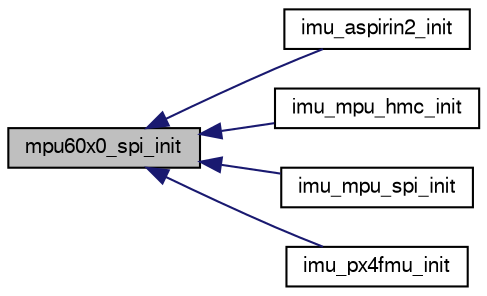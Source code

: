 digraph "mpu60x0_spi_init"
{
  edge [fontname="FreeSans",fontsize="10",labelfontname="FreeSans",labelfontsize="10"];
  node [fontname="FreeSans",fontsize="10",shape=record];
  rankdir="LR";
  Node1 [label="mpu60x0_spi_init",height=0.2,width=0.4,color="black", fillcolor="grey75", style="filled", fontcolor="black"];
  Node1 -> Node2 [dir="back",color="midnightblue",fontsize="10",style="solid",fontname="FreeSans"];
  Node2 [label="imu_aspirin2_init",height=0.2,width=0.4,color="black", fillcolor="white", style="filled",URL="$imu__aspirin__2__spi_8h.html#abdd9fac859465eab74ba860b95a7b424"];
  Node1 -> Node3 [dir="back",color="midnightblue",fontsize="10",style="solid",fontname="FreeSans"];
  Node3 [label="imu_mpu_hmc_init",height=0.2,width=0.4,color="black", fillcolor="white", style="filled",URL="$imu__mpu6000__hmc5883_8h.html#aec6b1b45934cd999aad8f5c46d25c375"];
  Node1 -> Node4 [dir="back",color="midnightblue",fontsize="10",style="solid",fontname="FreeSans"];
  Node4 [label="imu_mpu_spi_init",height=0.2,width=0.4,color="black", fillcolor="white", style="filled",URL="$imu__mpu6000_8h.html#abcd8e3da368d4b35f99d0221308ae250"];
  Node1 -> Node5 [dir="back",color="midnightblue",fontsize="10",style="solid",fontname="FreeSans"];
  Node5 [label="imu_px4fmu_init",height=0.2,width=0.4,color="black", fillcolor="white", style="filled",URL="$imu__px4fmu_8h.html#aa965181a5a50cf5f5474f8299d163b69"];
}
